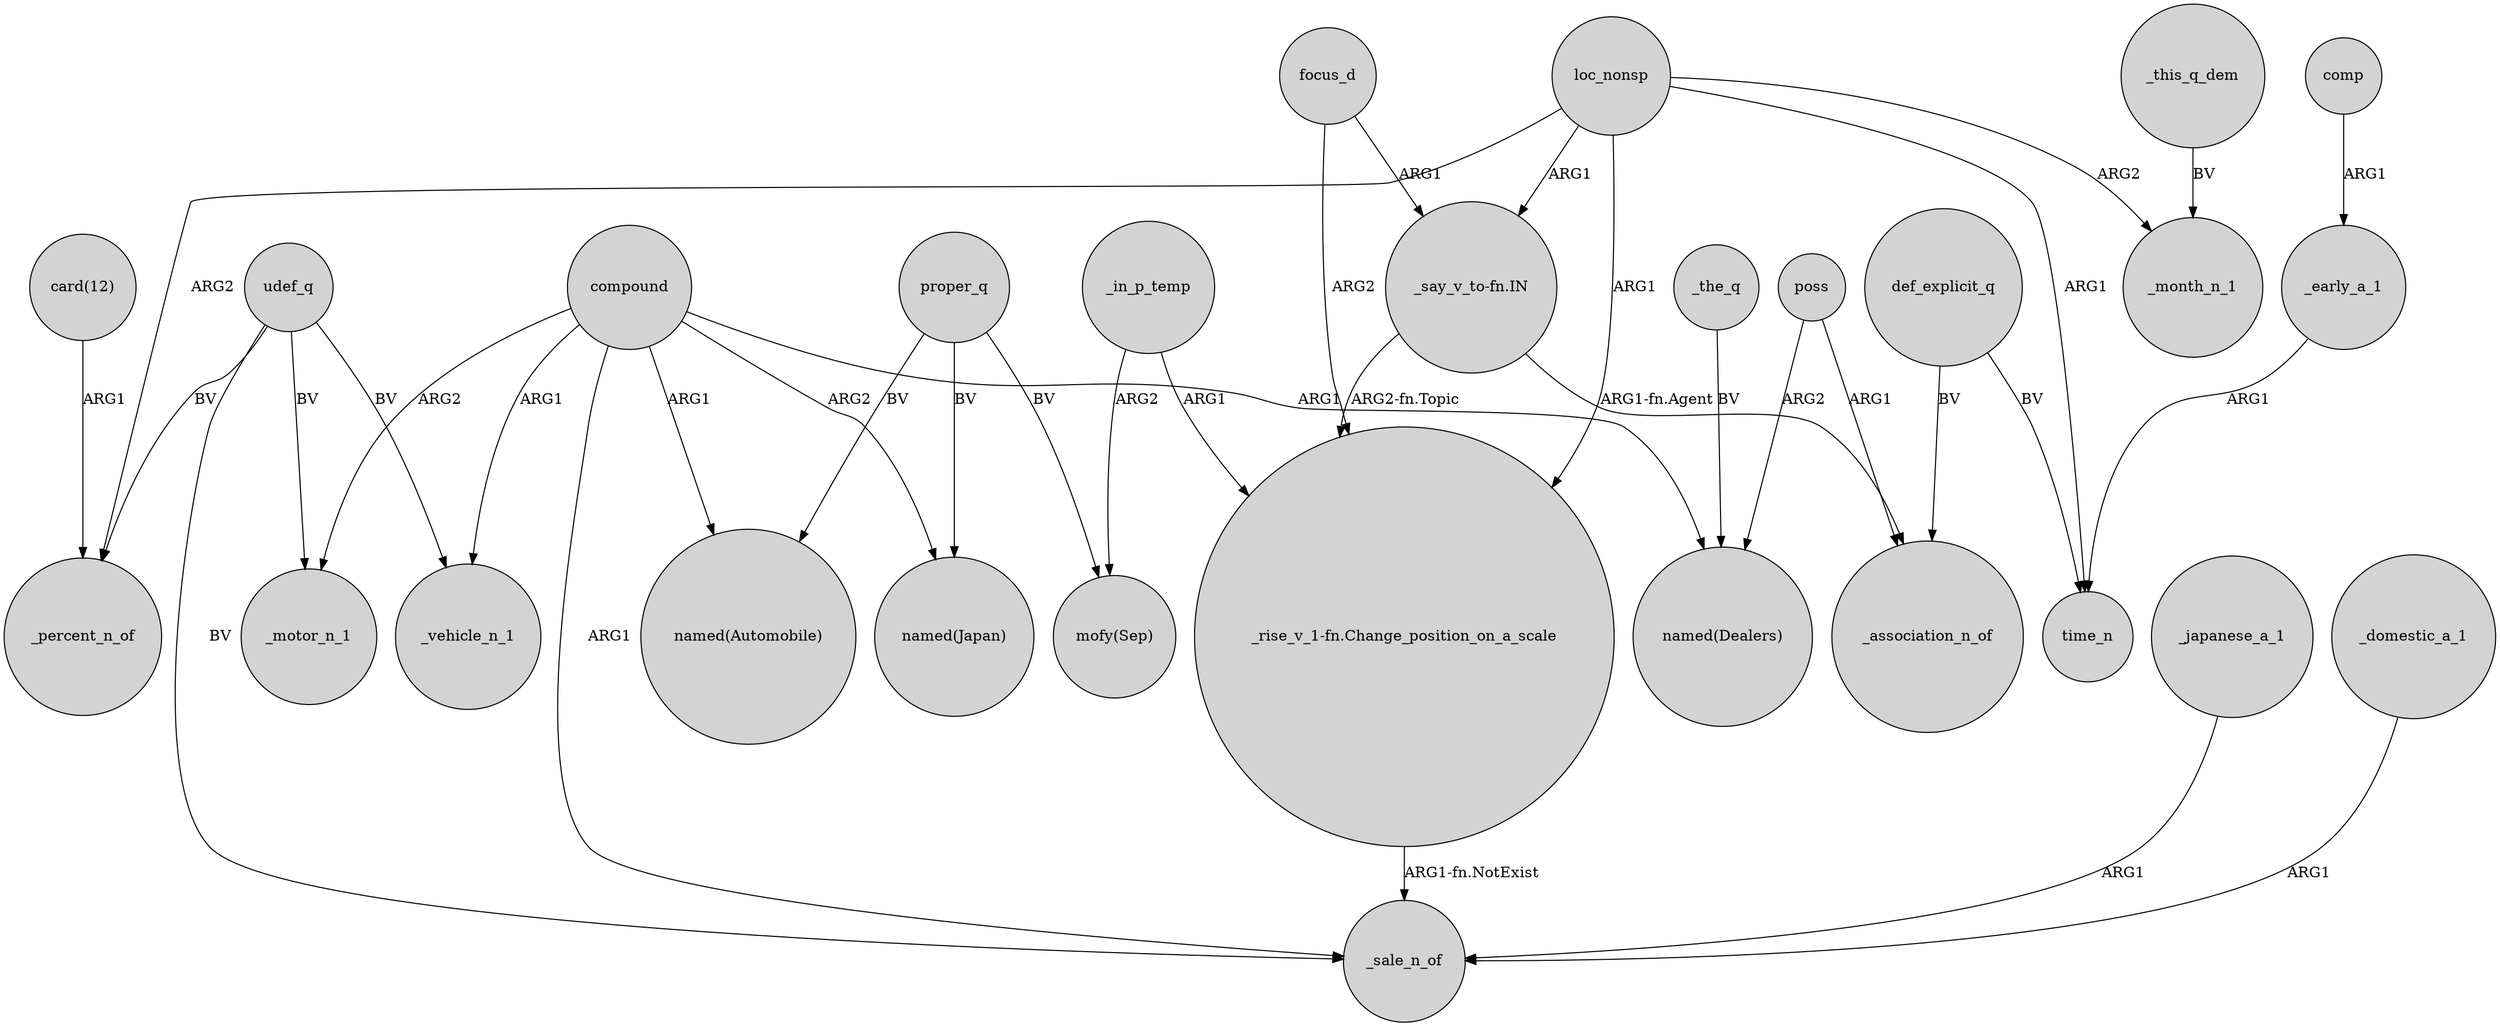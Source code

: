 digraph {
	node [shape=circle style=filled]
	compound -> _motor_n_1 [label=ARG2]
	proper_q -> "named(Automobile)" [label=BV]
	def_explicit_q -> time_n [label=BV]
	udef_q -> _motor_n_1 [label=BV]
	"_rise_v_1-fn.Change_position_on_a_scale" -> _sale_n_of [label="ARG1-fn.NotExist"]
	poss -> "named(Dealers)" [label=ARG2]
	_this_q_dem -> _month_n_1 [label=BV]
	compound -> "named(Automobile)" [label=ARG1]
	compound -> "named(Dealers)" [label=ARG1]
	proper_q -> "mofy(Sep)" [label=BV]
	loc_nonsp -> time_n [label=ARG1]
	compound -> "named(Japan)" [label=ARG2]
	proper_q -> "named(Japan)" [label=BV]
	compound -> _vehicle_n_1 [label=ARG1]
	udef_q -> _vehicle_n_1 [label=BV]
	poss -> _association_n_of [label=ARG1]
	comp -> _early_a_1 [label=ARG1]
	_japanese_a_1 -> _sale_n_of [label=ARG1]
	loc_nonsp -> _percent_n_of [label=ARG2]
	loc_nonsp -> "_rise_v_1-fn.Change_position_on_a_scale" [label=ARG1]
	loc_nonsp -> "_say_v_to-fn.IN" [label=ARG1]
	udef_q -> _sale_n_of [label=BV]
	"card(12)" -> _percent_n_of [label=ARG1]
	_early_a_1 -> time_n [label=ARG1]
	"_say_v_to-fn.IN" -> "_rise_v_1-fn.Change_position_on_a_scale" [label="ARG2-fn.Topic"]
	udef_q -> _percent_n_of [label=BV]
	_the_q -> "named(Dealers)" [label=BV]
	"_say_v_to-fn.IN" -> _association_n_of [label="ARG1-fn.Agent"]
	loc_nonsp -> _month_n_1 [label=ARG2]
	_in_p_temp -> "_rise_v_1-fn.Change_position_on_a_scale" [label=ARG1]
	_domestic_a_1 -> _sale_n_of [label=ARG1]
	focus_d -> "_rise_v_1-fn.Change_position_on_a_scale" [label=ARG2]
	_in_p_temp -> "mofy(Sep)" [label=ARG2]
	compound -> _sale_n_of [label=ARG1]
	focus_d -> "_say_v_to-fn.IN" [label=ARG1]
	def_explicit_q -> _association_n_of [label=BV]
}
